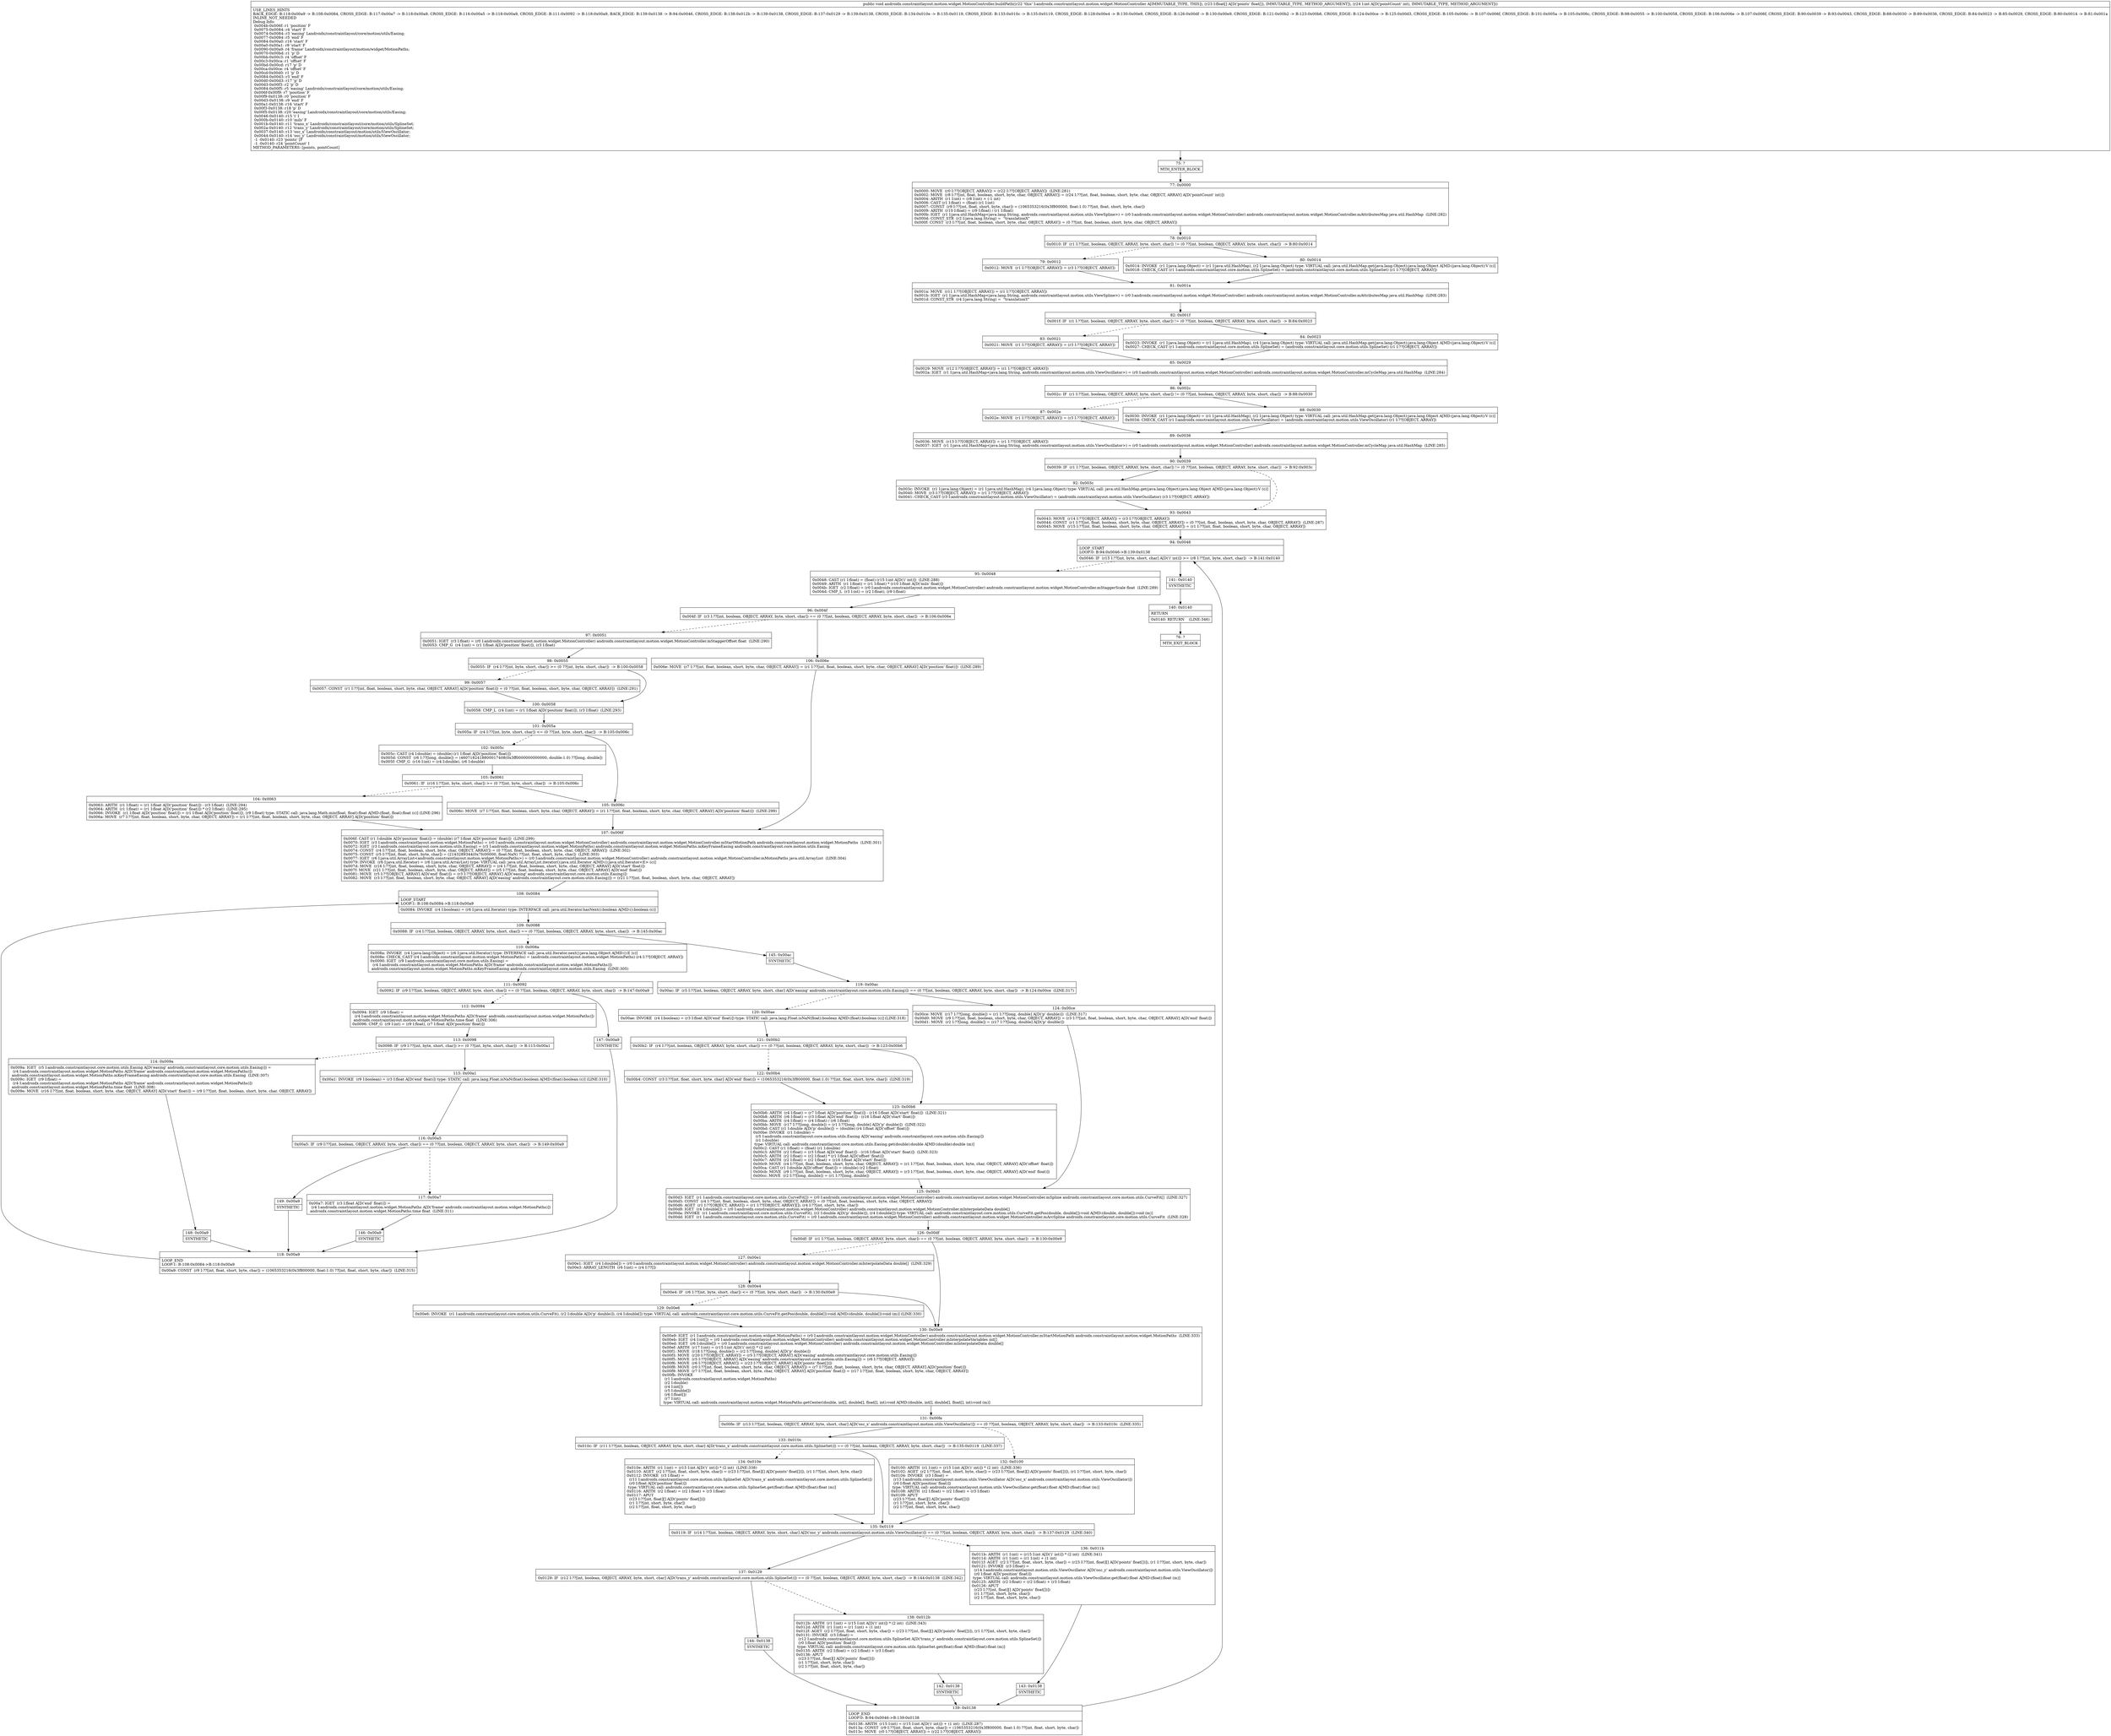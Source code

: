 digraph "CFG forandroidx.constraintlayout.motion.widget.MotionController.buildPath([FI)V" {
Node_75 [shape=record,label="{75\:\ ?|MTH_ENTER_BLOCK\l}"];
Node_77 [shape=record,label="{77\:\ 0x0000|0x0000: MOVE  (r0 I:??[OBJECT, ARRAY]) = (r22 I:??[OBJECT, ARRAY])  (LINE:281)\l0x0002: MOVE  (r8 I:??[int, float, boolean, short, byte, char, OBJECT, ARRAY]) = (r24 I:??[int, float, boolean, short, byte, char, OBJECT, ARRAY] A[D('pointCount' int)]) \l0x0004: ARITH  (r1 I:int) = (r8 I:int) + (\-1 int) \l0x0006: CAST (r1 I:float) = (float) (r1 I:int) \l0x0007: CONST  (r9 I:??[int, float, short, byte, char]) = (1065353216(0x3f800000, float:1.0) ??[int, float, short, byte, char]) \l0x0009: ARITH  (r10 I:float) = (r9 I:float) \/ (r1 I:float) \l0x000b: IGET  (r1 I:java.util.HashMap\<java.lang.String, androidx.constraintlayout.motion.utils.ViewSpline\>) = (r0 I:androidx.constraintlayout.motion.widget.MotionController) androidx.constraintlayout.motion.widget.MotionController.mAttributesMap java.util.HashMap  (LINE:282)\l0x000d: CONST_STR  (r2 I:java.lang.String) =  \"translationX\" \l0x000f: CONST  (r3 I:??[int, float, boolean, short, byte, char, OBJECT, ARRAY]) = (0 ??[int, float, boolean, short, byte, char, OBJECT, ARRAY]) \l}"];
Node_78 [shape=record,label="{78\:\ 0x0010|0x0010: IF  (r1 I:??[int, boolean, OBJECT, ARRAY, byte, short, char]) != (0 ??[int, boolean, OBJECT, ARRAY, byte, short, char])  \-\> B:80:0x0014 \l}"];
Node_79 [shape=record,label="{79\:\ 0x0012|0x0012: MOVE  (r1 I:??[OBJECT, ARRAY]) = (r3 I:??[OBJECT, ARRAY]) \l}"];
Node_81 [shape=record,label="{81\:\ 0x001a|0x001a: MOVE  (r11 I:??[OBJECT, ARRAY]) = (r1 I:??[OBJECT, ARRAY]) \l0x001b: IGET  (r1 I:java.util.HashMap\<java.lang.String, androidx.constraintlayout.motion.utils.ViewSpline\>) = (r0 I:androidx.constraintlayout.motion.widget.MotionController) androidx.constraintlayout.motion.widget.MotionController.mAttributesMap java.util.HashMap  (LINE:283)\l0x001d: CONST_STR  (r4 I:java.lang.String) =  \"translationY\" \l}"];
Node_82 [shape=record,label="{82\:\ 0x001f|0x001f: IF  (r1 I:??[int, boolean, OBJECT, ARRAY, byte, short, char]) != (0 ??[int, boolean, OBJECT, ARRAY, byte, short, char])  \-\> B:84:0x0023 \l}"];
Node_83 [shape=record,label="{83\:\ 0x0021|0x0021: MOVE  (r1 I:??[OBJECT, ARRAY]) = (r3 I:??[OBJECT, ARRAY]) \l}"];
Node_85 [shape=record,label="{85\:\ 0x0029|0x0029: MOVE  (r12 I:??[OBJECT, ARRAY]) = (r1 I:??[OBJECT, ARRAY]) \l0x002a: IGET  (r1 I:java.util.HashMap\<java.lang.String, androidx.constraintlayout.motion.utils.ViewOscillator\>) = (r0 I:androidx.constraintlayout.motion.widget.MotionController) androidx.constraintlayout.motion.widget.MotionController.mCycleMap java.util.HashMap  (LINE:284)\l}"];
Node_86 [shape=record,label="{86\:\ 0x002c|0x002c: IF  (r1 I:??[int, boolean, OBJECT, ARRAY, byte, short, char]) != (0 ??[int, boolean, OBJECT, ARRAY, byte, short, char])  \-\> B:88:0x0030 \l}"];
Node_87 [shape=record,label="{87\:\ 0x002e|0x002e: MOVE  (r1 I:??[OBJECT, ARRAY]) = (r3 I:??[OBJECT, ARRAY]) \l}"];
Node_89 [shape=record,label="{89\:\ 0x0036|0x0036: MOVE  (r13 I:??[OBJECT, ARRAY]) = (r1 I:??[OBJECT, ARRAY]) \l0x0037: IGET  (r1 I:java.util.HashMap\<java.lang.String, androidx.constraintlayout.motion.utils.ViewOscillator\>) = (r0 I:androidx.constraintlayout.motion.widget.MotionController) androidx.constraintlayout.motion.widget.MotionController.mCycleMap java.util.HashMap  (LINE:285)\l}"];
Node_90 [shape=record,label="{90\:\ 0x0039|0x0039: IF  (r1 I:??[int, boolean, OBJECT, ARRAY, byte, short, char]) != (0 ??[int, boolean, OBJECT, ARRAY, byte, short, char])  \-\> B:92:0x003c \l}"];
Node_92 [shape=record,label="{92\:\ 0x003c|0x003c: INVOKE  (r1 I:java.lang.Object) = (r1 I:java.util.HashMap), (r4 I:java.lang.Object) type: VIRTUAL call: java.util.HashMap.get(java.lang.Object):java.lang.Object A[MD:(java.lang.Object):V (c)]\l0x0040: MOVE  (r3 I:??[OBJECT, ARRAY]) = (r1 I:??[OBJECT, ARRAY]) \l0x0041: CHECK_CAST (r3 I:androidx.constraintlayout.motion.utils.ViewOscillator) = (androidx.constraintlayout.motion.utils.ViewOscillator) (r3 I:??[OBJECT, ARRAY]) \l}"];
Node_93 [shape=record,label="{93\:\ 0x0043|0x0043: MOVE  (r14 I:??[OBJECT, ARRAY]) = (r3 I:??[OBJECT, ARRAY]) \l0x0044: CONST  (r1 I:??[int, float, boolean, short, byte, char, OBJECT, ARRAY]) = (0 ??[int, float, boolean, short, byte, char, OBJECT, ARRAY])  (LINE:287)\l0x0045: MOVE  (r15 I:??[int, float, boolean, short, byte, char, OBJECT, ARRAY]) = (r1 I:??[int, float, boolean, short, byte, char, OBJECT, ARRAY]) \l}"];
Node_94 [shape=record,label="{94\:\ 0x0046|LOOP_START\lLOOP:0: B:94:0x0046\-\>B:139:0x0138\l|0x0046: IF  (r15 I:??[int, byte, short, char] A[D('i' int)]) \>= (r8 I:??[int, byte, short, char])  \-\> B:141:0x0140 \l}"];
Node_95 [shape=record,label="{95\:\ 0x0048|0x0048: CAST (r1 I:float) = (float) (r15 I:int A[D('i' int)])  (LINE:288)\l0x0049: ARITH  (r1 I:float) = (r1 I:float) * (r10 I:float A[D('mils' float)]) \l0x004b: IGET  (r2 I:float) = (r0 I:androidx.constraintlayout.motion.widget.MotionController) androidx.constraintlayout.motion.widget.MotionController.mStaggerScale float  (LINE:289)\l0x004d: CMP_L  (r3 I:int) = (r2 I:float), (r9 I:float) \l}"];
Node_96 [shape=record,label="{96\:\ 0x004f|0x004f: IF  (r3 I:??[int, boolean, OBJECT, ARRAY, byte, short, char]) == (0 ??[int, boolean, OBJECT, ARRAY, byte, short, char])  \-\> B:106:0x006e \l}"];
Node_97 [shape=record,label="{97\:\ 0x0051|0x0051: IGET  (r3 I:float) = (r0 I:androidx.constraintlayout.motion.widget.MotionController) androidx.constraintlayout.motion.widget.MotionController.mStaggerOffset float  (LINE:290)\l0x0053: CMP_G  (r4 I:int) = (r1 I:float A[D('position' float)]), (r3 I:float) \l}"];
Node_98 [shape=record,label="{98\:\ 0x0055|0x0055: IF  (r4 I:??[int, byte, short, char]) \>= (0 ??[int, byte, short, char])  \-\> B:100:0x0058 \l}"];
Node_99 [shape=record,label="{99\:\ 0x0057|0x0057: CONST  (r1 I:??[int, float, boolean, short, byte, char, OBJECT, ARRAY] A[D('position' float)]) = (0 ??[int, float, boolean, short, byte, char, OBJECT, ARRAY])  (LINE:291)\l}"];
Node_100 [shape=record,label="{100\:\ 0x0058|0x0058: CMP_L  (r4 I:int) = (r1 I:float A[D('position' float)]), (r3 I:float)  (LINE:293)\l}"];
Node_101 [shape=record,label="{101\:\ 0x005a|0x005a: IF  (r4 I:??[int, byte, short, char]) \<= (0 ??[int, byte, short, char])  \-\> B:105:0x006c \l}"];
Node_102 [shape=record,label="{102\:\ 0x005c|0x005c: CAST (r4 I:double) = (double) (r1 I:float A[D('position' float)]) \l0x005d: CONST  (r6 I:??[long, double]) = (4607182418800017408(0x3ff0000000000000, double:1.0) ??[long, double]) \l0x005f: CMP_G  (r16 I:int) = (r4 I:double), (r6 I:double) \l}"];
Node_103 [shape=record,label="{103\:\ 0x0061|0x0061: IF  (r16 I:??[int, byte, short, char]) \>= (0 ??[int, byte, short, char])  \-\> B:105:0x006c \l}"];
Node_104 [shape=record,label="{104\:\ 0x0063|0x0063: ARITH  (r1 I:float) = (r1 I:float A[D('position' float)]) \- (r3 I:float)  (LINE:294)\l0x0064: ARITH  (r1 I:float) = (r1 I:float A[D('position' float)]) * (r2 I:float)  (LINE:295)\l0x0066: INVOKE  (r1 I:float A[D('position' float)]) = (r1 I:float A[D('position' float)]), (r9 I:float) type: STATIC call: java.lang.Math.min(float, float):float A[MD:(float, float):float (c)] (LINE:296)\l0x006a: MOVE  (r7 I:??[int, float, boolean, short, byte, char, OBJECT, ARRAY]) = (r1 I:??[int, float, boolean, short, byte, char, OBJECT, ARRAY] A[D('position' float)]) \l}"];
Node_107 [shape=record,label="{107\:\ 0x006f|0x006f: CAST (r1 I:double A[D('position' float)]) = (double) (r7 I:float A[D('position' float)])  (LINE:299)\l0x0070: IGET  (r3 I:androidx.constraintlayout.motion.widget.MotionPaths) = (r0 I:androidx.constraintlayout.motion.widget.MotionController) androidx.constraintlayout.motion.widget.MotionController.mStartMotionPath androidx.constraintlayout.motion.widget.MotionPaths  (LINE:301)\l0x0072: IGET  (r3 I:androidx.constraintlayout.core.motion.utils.Easing) = (r3 I:androidx.constraintlayout.motion.widget.MotionPaths) androidx.constraintlayout.motion.widget.MotionPaths.mKeyFrameEasing androidx.constraintlayout.core.motion.utils.Easing \l0x0074: CONST  (r4 I:??[int, float, boolean, short, byte, char, OBJECT, ARRAY]) = (0 ??[int, float, boolean, short, byte, char, OBJECT, ARRAY])  (LINE:302)\l0x0075: CONST  (r5 I:??[int, float, short, byte, char]) = (2143289344(0x7fc00000, float:NaN) ??[int, float, short, byte, char])  (LINE:303)\l0x0077: IGET  (r6 I:java.util.ArrayList\<androidx.constraintlayout.motion.widget.MotionPaths\>) = (r0 I:androidx.constraintlayout.motion.widget.MotionController) androidx.constraintlayout.motion.widget.MotionController.mMotionPaths java.util.ArrayList  (LINE:304)\l0x0079: INVOKE  (r6 I:java.util.Iterator) = (r6 I:java.util.ArrayList) type: VIRTUAL call: java.util.ArrayList.iterator():java.util.Iterator A[MD:():java.util.Iterator\<E\> (c)]\l0x007d: MOVE  (r16 I:??[int, float, boolean, short, byte, char, OBJECT, ARRAY]) = (r4 I:??[int, float, boolean, short, byte, char, OBJECT, ARRAY] A[D('start' float)]) \l0x007f: MOVE  (r21 I:??[int, float, boolean, short, byte, char, OBJECT, ARRAY]) = (r5 I:??[int, float, boolean, short, byte, char, OBJECT, ARRAY] A[D('end' float)]) \l0x0081: MOVE  (r5 I:??[OBJECT, ARRAY] A[D('end' float)]) = (r3 I:??[OBJECT, ARRAY] A[D('easing' androidx.constraintlayout.core.motion.utils.Easing)]) \l0x0082: MOVE  (r3 I:??[int, float, boolean, short, byte, char, OBJECT, ARRAY] A[D('easing' androidx.constraintlayout.core.motion.utils.Easing)]) = (r21 I:??[int, float, boolean, short, byte, char, OBJECT, ARRAY]) \l}"];
Node_108 [shape=record,label="{108\:\ 0x0084|LOOP_START\lLOOP:1: B:108:0x0084\-\>B:118:0x00a9\l|0x0084: INVOKE  (r4 I:boolean) = (r6 I:java.util.Iterator) type: INTERFACE call: java.util.Iterator.hasNext():boolean A[MD:():boolean (c)]\l}"];
Node_109 [shape=record,label="{109\:\ 0x0088|0x0088: IF  (r4 I:??[int, boolean, OBJECT, ARRAY, byte, short, char]) == (0 ??[int, boolean, OBJECT, ARRAY, byte, short, char])  \-\> B:145:0x00ac \l}"];
Node_110 [shape=record,label="{110\:\ 0x008a|0x008a: INVOKE  (r4 I:java.lang.Object) = (r6 I:java.util.Iterator) type: INTERFACE call: java.util.Iterator.next():java.lang.Object A[MD:():E (c)]\l0x008e: CHECK_CAST (r4 I:androidx.constraintlayout.motion.widget.MotionPaths) = (androidx.constraintlayout.motion.widget.MotionPaths) (r4 I:??[OBJECT, ARRAY]) \l0x0090: IGET  (r9 I:androidx.constraintlayout.core.motion.utils.Easing) = \l  (r4 I:androidx.constraintlayout.motion.widget.MotionPaths A[D('frame' androidx.constraintlayout.motion.widget.MotionPaths)])\l androidx.constraintlayout.motion.widget.MotionPaths.mKeyFrameEasing androidx.constraintlayout.core.motion.utils.Easing  (LINE:305)\l}"];
Node_111 [shape=record,label="{111\:\ 0x0092|0x0092: IF  (r9 I:??[int, boolean, OBJECT, ARRAY, byte, short, char]) == (0 ??[int, boolean, OBJECT, ARRAY, byte, short, char])  \-\> B:147:0x00a9 \l}"];
Node_112 [shape=record,label="{112\:\ 0x0094|0x0094: IGET  (r9 I:float) = \l  (r4 I:androidx.constraintlayout.motion.widget.MotionPaths A[D('frame' androidx.constraintlayout.motion.widget.MotionPaths)])\l androidx.constraintlayout.motion.widget.MotionPaths.time float  (LINE:306)\l0x0096: CMP_G  (r9 I:int) = (r9 I:float), (r7 I:float A[D('position' float)]) \l}"];
Node_113 [shape=record,label="{113\:\ 0x0098|0x0098: IF  (r9 I:??[int, byte, short, char]) \>= (0 ??[int, byte, short, char])  \-\> B:115:0x00a1 \l}"];
Node_114 [shape=record,label="{114\:\ 0x009a|0x009a: IGET  (r5 I:androidx.constraintlayout.core.motion.utils.Easing A[D('easing' androidx.constraintlayout.core.motion.utils.Easing)]) = \l  (r4 I:androidx.constraintlayout.motion.widget.MotionPaths A[D('frame' androidx.constraintlayout.motion.widget.MotionPaths)])\l androidx.constraintlayout.motion.widget.MotionPaths.mKeyFrameEasing androidx.constraintlayout.core.motion.utils.Easing  (LINE:307)\l0x009c: IGET  (r9 I:float) = \l  (r4 I:androidx.constraintlayout.motion.widget.MotionPaths A[D('frame' androidx.constraintlayout.motion.widget.MotionPaths)])\l androidx.constraintlayout.motion.widget.MotionPaths.time float  (LINE:308)\l0x009e: MOVE  (r16 I:??[int, float, boolean, short, byte, char, OBJECT, ARRAY] A[D('start' float)]) = (r9 I:??[int, float, boolean, short, byte, char, OBJECT, ARRAY]) \l}"];
Node_148 [shape=record,label="{148\:\ 0x00a9|SYNTHETIC\l}"];
Node_118 [shape=record,label="{118\:\ 0x00a9|LOOP_END\lLOOP:1: B:108:0x0084\-\>B:118:0x00a9\l|0x00a9: CONST  (r9 I:??[int, float, short, byte, char]) = (1065353216(0x3f800000, float:1.0) ??[int, float, short, byte, char])  (LINE:315)\l}"];
Node_115 [shape=record,label="{115\:\ 0x00a1|0x00a1: INVOKE  (r9 I:boolean) = (r3 I:float A[D('end' float)]) type: STATIC call: java.lang.Float.isNaN(float):boolean A[MD:(float):boolean (c)] (LINE:310)\l}"];
Node_116 [shape=record,label="{116\:\ 0x00a5|0x00a5: IF  (r9 I:??[int, boolean, OBJECT, ARRAY, byte, short, char]) == (0 ??[int, boolean, OBJECT, ARRAY, byte, short, char])  \-\> B:149:0x00a9 \l}"];
Node_117 [shape=record,label="{117\:\ 0x00a7|0x00a7: IGET  (r3 I:float A[D('end' float)]) = \l  (r4 I:androidx.constraintlayout.motion.widget.MotionPaths A[D('frame' androidx.constraintlayout.motion.widget.MotionPaths)])\l androidx.constraintlayout.motion.widget.MotionPaths.time float  (LINE:311)\l}"];
Node_146 [shape=record,label="{146\:\ 0x00a9|SYNTHETIC\l}"];
Node_149 [shape=record,label="{149\:\ 0x00a9|SYNTHETIC\l}"];
Node_147 [shape=record,label="{147\:\ 0x00a9|SYNTHETIC\l}"];
Node_145 [shape=record,label="{145\:\ 0x00ac|SYNTHETIC\l}"];
Node_119 [shape=record,label="{119\:\ 0x00ac|0x00ac: IF  (r5 I:??[int, boolean, OBJECT, ARRAY, byte, short, char] A[D('easing' androidx.constraintlayout.core.motion.utils.Easing)]) == (0 ??[int, boolean, OBJECT, ARRAY, byte, short, char])  \-\> B:124:0x00ce  (LINE:317)\l}"];
Node_120 [shape=record,label="{120\:\ 0x00ae|0x00ae: INVOKE  (r4 I:boolean) = (r3 I:float A[D('end' float)]) type: STATIC call: java.lang.Float.isNaN(float):boolean A[MD:(float):boolean (c)] (LINE:318)\l}"];
Node_121 [shape=record,label="{121\:\ 0x00b2|0x00b2: IF  (r4 I:??[int, boolean, OBJECT, ARRAY, byte, short, char]) == (0 ??[int, boolean, OBJECT, ARRAY, byte, short, char])  \-\> B:123:0x00b6 \l}"];
Node_122 [shape=record,label="{122\:\ 0x00b4|0x00b4: CONST  (r3 I:??[int, float, short, byte, char] A[D('end' float)]) = (1065353216(0x3f800000, float:1.0) ??[int, float, short, byte, char])  (LINE:319)\l}"];
Node_123 [shape=record,label="{123\:\ 0x00b6|0x00b6: ARITH  (r4 I:float) = (r7 I:float A[D('position' float)]) \- (r16 I:float A[D('start' float)])  (LINE:321)\l0x00b8: ARITH  (r6 I:float) = (r3 I:float A[D('end' float)]) \- (r16 I:float A[D('start' float)]) \l0x00ba: ARITH  (r4 I:float) = (r4 I:float) \/ (r6 I:float) \l0x00bb: MOVE  (r17 I:??[long, double]) = (r1 I:??[long, double] A[D('p' double)])  (LINE:322)\l0x00bd: CAST (r1 I:double A[D('p' double)]) = (double) (r4 I:float A[D('offset' float)]) \l0x00be: INVOKE  (r1 I:double) = \l  (r5 I:androidx.constraintlayout.core.motion.utils.Easing A[D('easing' androidx.constraintlayout.core.motion.utils.Easing)])\l  (r1 I:double)\l type: VIRTUAL call: androidx.constraintlayout.core.motion.utils.Easing.get(double):double A[MD:(double):double (m)]\l0x00c2: CAST (r1 I:float) = (float) (r1 I:double) \l0x00c3: ARITH  (r2 I:float) = (r3 I:float A[D('end' float)]) \- (r16 I:float A[D('start' float)])  (LINE:323)\l0x00c5: ARITH  (r2 I:float) = (r2 I:float) * (r1 I:float A[D('offset' float)]) \l0x00c7: ARITH  (r2 I:float) = (r2 I:float) + (r16 I:float A[D('start' float)]) \l0x00c9: MOVE  (r4 I:??[int, float, boolean, short, byte, char, OBJECT, ARRAY]) = (r1 I:??[int, float, boolean, short, byte, char, OBJECT, ARRAY] A[D('offset' float)]) \l0x00ca: CAST (r1 I:double A[D('offset' float)]) = (double) (r2 I:float) \l0x00cb: MOVE  (r9 I:??[int, float, boolean, short, byte, char, OBJECT, ARRAY]) = (r3 I:??[int, float, boolean, short, byte, char, OBJECT, ARRAY] A[D('end' float)]) \l0x00cc: MOVE  (r2 I:??[long, double]) = (r1 I:??[long, double]) \l}"];
Node_125 [shape=record,label="{125\:\ 0x00d3|0x00d3: IGET  (r1 I:androidx.constraintlayout.core.motion.utils.CurveFit[]) = (r0 I:androidx.constraintlayout.motion.widget.MotionController) androidx.constraintlayout.motion.widget.MotionController.mSpline androidx.constraintlayout.core.motion.utils.CurveFit[]  (LINE:327)\l0x00d5: CONST  (r4 I:??[int, float, boolean, short, byte, char, OBJECT, ARRAY]) = (0 ??[int, float, boolean, short, byte, char, OBJECT, ARRAY]) \l0x00d6: AGET  (r1 I:??[OBJECT, ARRAY]) = (r1 I:??[OBJECT, ARRAY][]), (r4 I:??[int, short, byte, char]) \l0x00d8: IGET  (r4 I:double[]) = (r0 I:androidx.constraintlayout.motion.widget.MotionController) androidx.constraintlayout.motion.widget.MotionController.mInterpolateData double[] \l0x00da: INVOKE  (r1 I:androidx.constraintlayout.core.motion.utils.CurveFit), (r2 I:double A[D('p' double)]), (r4 I:double[]) type: VIRTUAL call: androidx.constraintlayout.core.motion.utils.CurveFit.getPos(double, double[]):void A[MD:(double, double[]):void (m)]\l0x00dd: IGET  (r1 I:androidx.constraintlayout.core.motion.utils.CurveFit) = (r0 I:androidx.constraintlayout.motion.widget.MotionController) androidx.constraintlayout.motion.widget.MotionController.mArcSpline androidx.constraintlayout.core.motion.utils.CurveFit  (LINE:328)\l}"];
Node_126 [shape=record,label="{126\:\ 0x00df|0x00df: IF  (r1 I:??[int, boolean, OBJECT, ARRAY, byte, short, char]) == (0 ??[int, boolean, OBJECT, ARRAY, byte, short, char])  \-\> B:130:0x00e9 \l}"];
Node_127 [shape=record,label="{127\:\ 0x00e1|0x00e1: IGET  (r4 I:double[]) = (r0 I:androidx.constraintlayout.motion.widget.MotionController) androidx.constraintlayout.motion.widget.MotionController.mInterpolateData double[]  (LINE:329)\l0x00e3: ARRAY_LENGTH  (r6 I:int) = (r4 I:??[]) \l}"];
Node_128 [shape=record,label="{128\:\ 0x00e4|0x00e4: IF  (r6 I:??[int, byte, short, char]) \<= (0 ??[int, byte, short, char])  \-\> B:130:0x00e9 \l}"];
Node_129 [shape=record,label="{129\:\ 0x00e6|0x00e6: INVOKE  (r1 I:androidx.constraintlayout.core.motion.utils.CurveFit), (r2 I:double A[D('p' double)]), (r4 I:double[]) type: VIRTUAL call: androidx.constraintlayout.core.motion.utils.CurveFit.getPos(double, double[]):void A[MD:(double, double[]):void (m)] (LINE:330)\l}"];
Node_130 [shape=record,label="{130\:\ 0x00e9|0x00e9: IGET  (r1 I:androidx.constraintlayout.motion.widget.MotionPaths) = (r0 I:androidx.constraintlayout.motion.widget.MotionController) androidx.constraintlayout.motion.widget.MotionController.mStartMotionPath androidx.constraintlayout.motion.widget.MotionPaths  (LINE:333)\l0x00eb: IGET  (r4 I:int[]) = (r0 I:androidx.constraintlayout.motion.widget.MotionController) androidx.constraintlayout.motion.widget.MotionController.mInterpolateVariables int[] \l0x00ed: IGET  (r6 I:double[]) = (r0 I:androidx.constraintlayout.motion.widget.MotionController) androidx.constraintlayout.motion.widget.MotionController.mInterpolateData double[] \l0x00ef: ARITH  (r17 I:int) = (r15 I:int A[D('i' int)]) * (2 int) \l0x00f1: MOVE  (r18 I:??[long, double]) = (r2 I:??[long, double] A[D('p' double)]) \l0x00f3: MOVE  (r20 I:??[OBJECT, ARRAY]) = (r5 I:??[OBJECT, ARRAY] A[D('easing' androidx.constraintlayout.core.motion.utils.Easing)]) \l0x00f5: MOVE  (r5 I:??[OBJECT, ARRAY] A[D('easing' androidx.constraintlayout.core.motion.utils.Easing)]) = (r6 I:??[OBJECT, ARRAY]) \l0x00f6: MOVE  (r6 I:??[OBJECT, ARRAY]) = (r23 I:??[OBJECT, ARRAY] A[D('points' float[])]) \l0x00f8: MOVE  (r0 I:??[int, float, boolean, short, byte, char, OBJECT, ARRAY]) = (r7 I:??[int, float, boolean, short, byte, char, OBJECT, ARRAY] A[D('position' float)]) \l0x00f9: MOVE  (r7 I:??[int, float, boolean, short, byte, char, OBJECT, ARRAY] A[D('position' float)]) = (r17 I:??[int, float, boolean, short, byte, char, OBJECT, ARRAY]) \l0x00fb: INVOKE  \l  (r1 I:androidx.constraintlayout.motion.widget.MotionPaths)\l  (r2 I:double)\l  (r4 I:int[])\l  (r5 I:double[])\l  (r6 I:float[])\l  (r7 I:int)\l type: VIRTUAL call: androidx.constraintlayout.motion.widget.MotionPaths.getCenter(double, int[], double[], float[], int):void A[MD:(double, int[], double[], float[], int):void (m)]\l}"];
Node_131 [shape=record,label="{131\:\ 0x00fe|0x00fe: IF  (r13 I:??[int, boolean, OBJECT, ARRAY, byte, short, char] A[D('osc_x' androidx.constraintlayout.motion.utils.ViewOscillator)]) == (0 ??[int, boolean, OBJECT, ARRAY, byte, short, char])  \-\> B:133:0x010c  (LINE:335)\l}"];
Node_132 [shape=record,label="{132\:\ 0x0100|0x0100: ARITH  (r1 I:int) = (r15 I:int A[D('i' int)]) * (2 int)  (LINE:336)\l0x0102: AGET  (r2 I:??[int, float, short, byte, char]) = (r23 I:??[int, float][] A[D('points' float[])]), (r1 I:??[int, short, byte, char]) \l0x0104: INVOKE  (r3 I:float) = \l  (r13 I:androidx.constraintlayout.motion.utils.ViewOscillator A[D('osc_x' androidx.constraintlayout.motion.utils.ViewOscillator)])\l  (r0 I:float A[D('position' float)])\l type: VIRTUAL call: androidx.constraintlayout.motion.utils.ViewOscillator.get(float):float A[MD:(float):float (m)]\l0x0108: ARITH  (r2 I:float) = (r2 I:float) + (r3 I:float) \l0x0109: APUT  \l  (r23 I:??[int, float][] A[D('points' float[])])\l  (r1 I:??[int, short, byte, char])\l  (r2 I:??[int, float, short, byte, char])\l \l}"];
Node_135 [shape=record,label="{135\:\ 0x0119|0x0119: IF  (r14 I:??[int, boolean, OBJECT, ARRAY, byte, short, char] A[D('osc_y' androidx.constraintlayout.motion.utils.ViewOscillator)]) == (0 ??[int, boolean, OBJECT, ARRAY, byte, short, char])  \-\> B:137:0x0129  (LINE:340)\l}"];
Node_136 [shape=record,label="{136\:\ 0x011b|0x011b: ARITH  (r1 I:int) = (r15 I:int A[D('i' int)]) * (2 int)  (LINE:341)\l0x011d: ARITH  (r1 I:int) = (r1 I:int) + (1 int) \l0x011f: AGET  (r2 I:??[int, float, short, byte, char]) = (r23 I:??[int, float][] A[D('points' float[])]), (r1 I:??[int, short, byte, char]) \l0x0121: INVOKE  (r3 I:float) = \l  (r14 I:androidx.constraintlayout.motion.utils.ViewOscillator A[D('osc_y' androidx.constraintlayout.motion.utils.ViewOscillator)])\l  (r0 I:float A[D('position' float)])\l type: VIRTUAL call: androidx.constraintlayout.motion.utils.ViewOscillator.get(float):float A[MD:(float):float (m)]\l0x0125: ARITH  (r2 I:float) = (r2 I:float) + (r3 I:float) \l0x0126: APUT  \l  (r23 I:??[int, float][] A[D('points' float[])])\l  (r1 I:??[int, short, byte, char])\l  (r2 I:??[int, float, short, byte, char])\l \l}"];
Node_143 [shape=record,label="{143\:\ 0x0138|SYNTHETIC\l}"];
Node_139 [shape=record,label="{139\:\ 0x0138|LOOP_END\lLOOP:0: B:94:0x0046\-\>B:139:0x0138\l|0x0138: ARITH  (r15 I:int) = (r15 I:int A[D('i' int)]) + (1 int)  (LINE:287)\l0x013a: CONST  (r9 I:??[int, float, short, byte, char]) = (1065353216(0x3f800000, float:1.0) ??[int, float, short, byte, char]) \l0x013c: MOVE  (r0 I:??[OBJECT, ARRAY]) = (r22 I:??[OBJECT, ARRAY]) \l}"];
Node_137 [shape=record,label="{137\:\ 0x0129|0x0129: IF  (r12 I:??[int, boolean, OBJECT, ARRAY, byte, short, char] A[D('trans_y' androidx.constraintlayout.core.motion.utils.SplineSet)]) == (0 ??[int, boolean, OBJECT, ARRAY, byte, short, char])  \-\> B:144:0x0138  (LINE:342)\l}"];
Node_138 [shape=record,label="{138\:\ 0x012b|0x012b: ARITH  (r1 I:int) = (r15 I:int A[D('i' int)]) * (2 int)  (LINE:343)\l0x012d: ARITH  (r1 I:int) = (r1 I:int) + (1 int) \l0x012f: AGET  (r2 I:??[int, float, short, byte, char]) = (r23 I:??[int, float][] A[D('points' float[])]), (r1 I:??[int, short, byte, char]) \l0x0131: INVOKE  (r3 I:float) = \l  (r12 I:androidx.constraintlayout.core.motion.utils.SplineSet A[D('trans_y' androidx.constraintlayout.core.motion.utils.SplineSet)])\l  (r0 I:float A[D('position' float)])\l type: VIRTUAL call: androidx.constraintlayout.core.motion.utils.SplineSet.get(float):float A[MD:(float):float (m)]\l0x0135: ARITH  (r2 I:float) = (r2 I:float) + (r3 I:float) \l0x0136: APUT  \l  (r23 I:??[int, float][] A[D('points' float[])])\l  (r1 I:??[int, short, byte, char])\l  (r2 I:??[int, float, short, byte, char])\l \l}"];
Node_142 [shape=record,label="{142\:\ 0x0138|SYNTHETIC\l}"];
Node_144 [shape=record,label="{144\:\ 0x0138|SYNTHETIC\l}"];
Node_133 [shape=record,label="{133\:\ 0x010c|0x010c: IF  (r11 I:??[int, boolean, OBJECT, ARRAY, byte, short, char] A[D('trans_x' androidx.constraintlayout.core.motion.utils.SplineSet)]) == (0 ??[int, boolean, OBJECT, ARRAY, byte, short, char])  \-\> B:135:0x0119  (LINE:337)\l}"];
Node_134 [shape=record,label="{134\:\ 0x010e|0x010e: ARITH  (r1 I:int) = (r15 I:int A[D('i' int)]) * (2 int)  (LINE:338)\l0x0110: AGET  (r2 I:??[int, float, short, byte, char]) = (r23 I:??[int, float][] A[D('points' float[])]), (r1 I:??[int, short, byte, char]) \l0x0112: INVOKE  (r3 I:float) = \l  (r11 I:androidx.constraintlayout.core.motion.utils.SplineSet A[D('trans_x' androidx.constraintlayout.core.motion.utils.SplineSet)])\l  (r0 I:float A[D('position' float)])\l type: VIRTUAL call: androidx.constraintlayout.core.motion.utils.SplineSet.get(float):float A[MD:(float):float (m)]\l0x0116: ARITH  (r2 I:float) = (r2 I:float) + (r3 I:float) \l0x0117: APUT  \l  (r23 I:??[int, float][] A[D('points' float[])])\l  (r1 I:??[int, short, byte, char])\l  (r2 I:??[int, float, short, byte, char])\l \l}"];
Node_124 [shape=record,label="{124\:\ 0x00ce|0x00ce: MOVE  (r17 I:??[long, double]) = (r1 I:??[long, double] A[D('p' double)])  (LINE:317)\l0x00d0: MOVE  (r9 I:??[int, float, boolean, short, byte, char, OBJECT, ARRAY]) = (r3 I:??[int, float, boolean, short, byte, char, OBJECT, ARRAY] A[D('end' float)]) \l0x00d1: MOVE  (r2 I:??[long, double]) = (r17 I:??[long, double] A[D('p' double)]) \l}"];
Node_105 [shape=record,label="{105\:\ 0x006c|0x006c: MOVE  (r7 I:??[int, float, boolean, short, byte, char, OBJECT, ARRAY]) = (r1 I:??[int, float, boolean, short, byte, char, OBJECT, ARRAY] A[D('position' float)])  (LINE:299)\l}"];
Node_106 [shape=record,label="{106\:\ 0x006e|0x006e: MOVE  (r7 I:??[int, float, boolean, short, byte, char, OBJECT, ARRAY]) = (r1 I:??[int, float, boolean, short, byte, char, OBJECT, ARRAY] A[D('position' float)])  (LINE:289)\l}"];
Node_141 [shape=record,label="{141\:\ 0x0140|SYNTHETIC\l}"];
Node_140 [shape=record,label="{140\:\ 0x0140|RETURN\l|0x0140: RETURN    (LINE:346)\l}"];
Node_76 [shape=record,label="{76\:\ ?|MTH_EXIT_BLOCK\l}"];
Node_88 [shape=record,label="{88\:\ 0x0030|0x0030: INVOKE  (r1 I:java.lang.Object) = (r1 I:java.util.HashMap), (r2 I:java.lang.Object) type: VIRTUAL call: java.util.HashMap.get(java.lang.Object):java.lang.Object A[MD:(java.lang.Object):V (c)]\l0x0034: CHECK_CAST (r1 I:androidx.constraintlayout.motion.utils.ViewOscillator) = (androidx.constraintlayout.motion.utils.ViewOscillator) (r1 I:??[OBJECT, ARRAY]) \l}"];
Node_84 [shape=record,label="{84\:\ 0x0023|0x0023: INVOKE  (r1 I:java.lang.Object) = (r1 I:java.util.HashMap), (r4 I:java.lang.Object) type: VIRTUAL call: java.util.HashMap.get(java.lang.Object):java.lang.Object A[MD:(java.lang.Object):V (c)]\l0x0027: CHECK_CAST (r1 I:androidx.constraintlayout.core.motion.utils.SplineSet) = (androidx.constraintlayout.core.motion.utils.SplineSet) (r1 I:??[OBJECT, ARRAY]) \l}"];
Node_80 [shape=record,label="{80\:\ 0x0014|0x0014: INVOKE  (r1 I:java.lang.Object) = (r1 I:java.util.HashMap), (r2 I:java.lang.Object) type: VIRTUAL call: java.util.HashMap.get(java.lang.Object):java.lang.Object A[MD:(java.lang.Object):V (c)]\l0x0018: CHECK_CAST (r1 I:androidx.constraintlayout.core.motion.utils.SplineSet) = (androidx.constraintlayout.core.motion.utils.SplineSet) (r1 I:??[OBJECT, ARRAY]) \l}"];
MethodNode[shape=record,label="{public void androidx.constraintlayout.motion.widget.MotionController.buildPath((r22 'this' I:androidx.constraintlayout.motion.widget.MotionController A[IMMUTABLE_TYPE, THIS]), (r23 I:float[] A[D('points' float[]), IMMUTABLE_TYPE, METHOD_ARGUMENT]), (r24 I:int A[D('pointCount' int), IMMUTABLE_TYPE, METHOD_ARGUMENT]))  | USE_LINES_HINTS\lBACK_EDGE: B:118:0x00a9 \-\> B:108:0x0084, CROSS_EDGE: B:117:0x00a7 \-\> B:118:0x00a9, CROSS_EDGE: B:116:0x00a5 \-\> B:118:0x00a9, CROSS_EDGE: B:111:0x0092 \-\> B:118:0x00a9, BACK_EDGE: B:139:0x0138 \-\> B:94:0x0046, CROSS_EDGE: B:138:0x012b \-\> B:139:0x0138, CROSS_EDGE: B:137:0x0129 \-\> B:139:0x0138, CROSS_EDGE: B:134:0x010e \-\> B:135:0x0119, CROSS_EDGE: B:133:0x010c \-\> B:135:0x0119, CROSS_EDGE: B:128:0x00e4 \-\> B:130:0x00e9, CROSS_EDGE: B:126:0x00df \-\> B:130:0x00e9, CROSS_EDGE: B:121:0x00b2 \-\> B:123:0x00b6, CROSS_EDGE: B:124:0x00ce \-\> B:125:0x00d3, CROSS_EDGE: B:105:0x006c \-\> B:107:0x006f, CROSS_EDGE: B:101:0x005a \-\> B:105:0x006c, CROSS_EDGE: B:98:0x0055 \-\> B:100:0x0058, CROSS_EDGE: B:106:0x006e \-\> B:107:0x006f, CROSS_EDGE: B:90:0x0039 \-\> B:93:0x0043, CROSS_EDGE: B:88:0x0030 \-\> B:89:0x0036, CROSS_EDGE: B:84:0x0023 \-\> B:85:0x0029, CROSS_EDGE: B:80:0x0014 \-\> B:81:0x001a\lINLINE_NOT_NEEDED\lDebug Info:\l  0x004b\-0x006f: r1 'position' F\l  0x0075\-0x0084: r4 'start' F\l  0x0074\-0x0084: r3 'easing' Landroidx\/constraintlayout\/core\/motion\/utils\/Easing;\l  0x0077\-0x0084: r5 'end' F\l  0x0084\-0x00a0: r16 'start' F\l  0x00a0\-0x00a1: r9 'start' F\l  0x0090\-0x00a9: r4 'frame' Landroidx\/constraintlayout\/motion\/widget\/MotionPaths;\l  0x0070\-0x00bd: r1 'p' D\l  0x00bb\-0x00c3: r4 'offset' F\l  0x00c3\-0x00ca: r1 'offset' F\l  0x00bd\-0x00cd: r17 'p' D\l  0x00ca\-0x00ce: r4 'offset' F\l  0x00cd\-0x00d0: r1 'p' D\l  0x0084\-0x00d3: r3 'end' F\l  0x00d0\-0x00d3: r17 'p' D\l  0x00d3\-0x00f3: r2 'p' D\l  0x0084\-0x00f5: r5 'easing' Landroidx\/constraintlayout\/core\/motion\/utils\/Easing;\l  0x006f\-0x00f9: r7 'position' F\l  0x00f9\-0x0138: r0 'position' F\l  0x00d3\-0x0138: r9 'end' F\l  0x00a1\-0x0138: r16 'start' F\l  0x00f3\-0x0138: r18 'p' D\l  0x00f5\-0x0138: r20 'easing' Landroidx\/constraintlayout\/core\/motion\/utils\/Easing;\l  0x0046\-0x0140: r15 'i' I\l  0x000b\-0x0140: r10 'mils' F\l  0x001b\-0x0140: r11 'trans_x' Landroidx\/constraintlayout\/core\/motion\/utils\/SplineSet;\l  0x002a\-0x0140: r12 'trans_y' Landroidx\/constraintlayout\/core\/motion\/utils\/SplineSet;\l  0x0037\-0x0140: r13 'osc_x' Landroidx\/constraintlayout\/motion\/utils\/ViewOscillator;\l  0x0044\-0x0140: r14 'osc_y' Landroidx\/constraintlayout\/motion\/utils\/ViewOscillator;\l  \-1 \-0x0140: r23 'points' [F\l  \-1 \-0x0140: r24 'pointCount' I\lMETHOD_PARAMETERS: [points, pointCount]\l}"];
MethodNode -> Node_75;Node_75 -> Node_77;
Node_77 -> Node_78;
Node_78 -> Node_79[style=dashed];
Node_78 -> Node_80;
Node_79 -> Node_81;
Node_81 -> Node_82;
Node_82 -> Node_83[style=dashed];
Node_82 -> Node_84;
Node_83 -> Node_85;
Node_85 -> Node_86;
Node_86 -> Node_87[style=dashed];
Node_86 -> Node_88;
Node_87 -> Node_89;
Node_89 -> Node_90;
Node_90 -> Node_92;
Node_90 -> Node_93[style=dashed];
Node_92 -> Node_93;
Node_93 -> Node_94;
Node_94 -> Node_95[style=dashed];
Node_94 -> Node_141;
Node_95 -> Node_96;
Node_96 -> Node_97[style=dashed];
Node_96 -> Node_106;
Node_97 -> Node_98;
Node_98 -> Node_99[style=dashed];
Node_98 -> Node_100;
Node_99 -> Node_100;
Node_100 -> Node_101;
Node_101 -> Node_102[style=dashed];
Node_101 -> Node_105;
Node_102 -> Node_103;
Node_103 -> Node_104[style=dashed];
Node_103 -> Node_105;
Node_104 -> Node_107;
Node_107 -> Node_108;
Node_108 -> Node_109;
Node_109 -> Node_110[style=dashed];
Node_109 -> Node_145;
Node_110 -> Node_111;
Node_111 -> Node_112[style=dashed];
Node_111 -> Node_147;
Node_112 -> Node_113;
Node_113 -> Node_114[style=dashed];
Node_113 -> Node_115;
Node_114 -> Node_148;
Node_148 -> Node_118;
Node_118 -> Node_108;
Node_115 -> Node_116;
Node_116 -> Node_117[style=dashed];
Node_116 -> Node_149;
Node_117 -> Node_146;
Node_146 -> Node_118;
Node_149 -> Node_118;
Node_147 -> Node_118;
Node_145 -> Node_119;
Node_119 -> Node_120[style=dashed];
Node_119 -> Node_124;
Node_120 -> Node_121;
Node_121 -> Node_122[style=dashed];
Node_121 -> Node_123;
Node_122 -> Node_123;
Node_123 -> Node_125;
Node_125 -> Node_126;
Node_126 -> Node_127[style=dashed];
Node_126 -> Node_130;
Node_127 -> Node_128;
Node_128 -> Node_129[style=dashed];
Node_128 -> Node_130;
Node_129 -> Node_130;
Node_130 -> Node_131;
Node_131 -> Node_132[style=dashed];
Node_131 -> Node_133;
Node_132 -> Node_135;
Node_135 -> Node_136[style=dashed];
Node_135 -> Node_137;
Node_136 -> Node_143;
Node_143 -> Node_139;
Node_139 -> Node_94;
Node_137 -> Node_138[style=dashed];
Node_137 -> Node_144;
Node_138 -> Node_142;
Node_142 -> Node_139;
Node_144 -> Node_139;
Node_133 -> Node_134[style=dashed];
Node_133 -> Node_135;
Node_134 -> Node_135;
Node_124 -> Node_125;
Node_105 -> Node_107;
Node_106 -> Node_107;
Node_141 -> Node_140;
Node_140 -> Node_76;
Node_88 -> Node_89;
Node_84 -> Node_85;
Node_80 -> Node_81;
}


